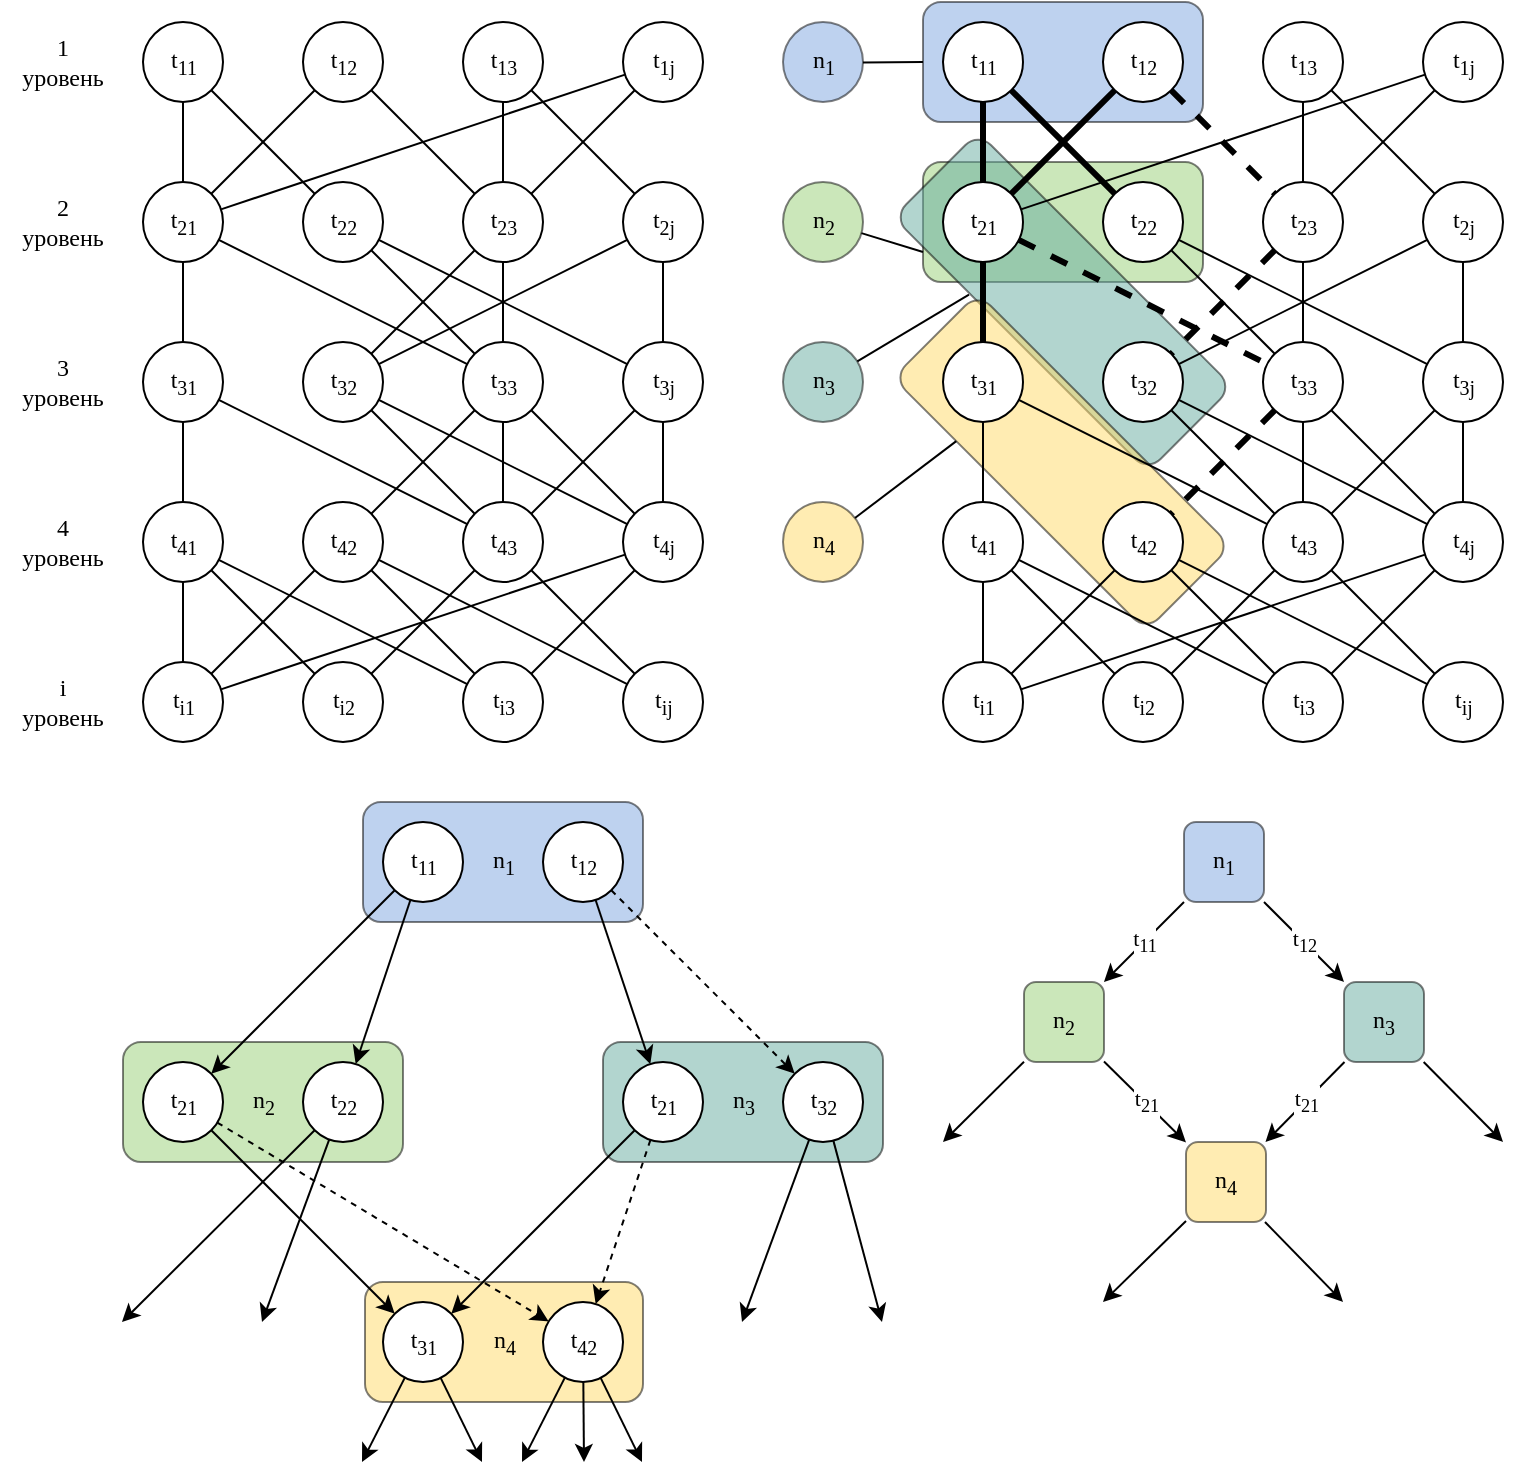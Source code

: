 <mxfile version="10.5.7" type="github"><diagram id="gOCo_mveOTclXJWhpSbV" name="Page-1"><mxGraphModel dx="929" dy="537" grid="1" gridSize="10" guides="1" tooltips="1" connect="1" arrows="1" fold="1" page="1" pageScale="1" pageWidth="826" pageHeight="1169" math="0" shadow="0"><root><mxCell id="0"/><mxCell id="1" parent="0"/><mxCell id="ZS35MENB_uPw0_nAmGyY-1" value="t&lt;sub&gt;11&lt;/sub&gt;" style="ellipse;whiteSpace=wrap;html=1;aspect=fixed;fontFamily=Times New Roman;" parent="1" vertex="1"><mxGeometry x="80.5" y="160" width="40" height="40" as="geometry"/></mxCell><mxCell id="ZS35MENB_uPw0_nAmGyY-2" value="t&lt;sub&gt;12&lt;/sub&gt;" style="ellipse;whiteSpace=wrap;html=1;aspect=fixed;fontFamily=Times New Roman;" parent="1" vertex="1"><mxGeometry x="160.5" y="160" width="40" height="40" as="geometry"/></mxCell><mxCell id="ZS35MENB_uPw0_nAmGyY-3" value="t&lt;sub&gt;13&lt;/sub&gt;" style="ellipse;whiteSpace=wrap;html=1;aspect=fixed;fontFamily=Times New Roman;" parent="1" vertex="1"><mxGeometry x="240.5" y="160" width="40" height="40" as="geometry"/></mxCell><mxCell id="ZS35MENB_uPw0_nAmGyY-4" value="t&lt;sub&gt;21&lt;/sub&gt;" style="ellipse;whiteSpace=wrap;html=1;aspect=fixed;fontFamily=Times New Roman;" parent="1" vertex="1"><mxGeometry x="80.5" y="240" width="40" height="40" as="geometry"/></mxCell><mxCell id="ZS35MENB_uPw0_nAmGyY-5" value="t&lt;sub&gt;22&lt;/sub&gt;" style="ellipse;whiteSpace=wrap;html=1;aspect=fixed;fontFamily=Times New Roman;" parent="1" vertex="1"><mxGeometry x="160.5" y="240" width="40" height="40" as="geometry"/></mxCell><mxCell id="ZS35MENB_uPw0_nAmGyY-6" value="t&lt;sub&gt;23&lt;/sub&gt;" style="ellipse;whiteSpace=wrap;html=1;aspect=fixed;fontFamily=Times New Roman;" parent="1" vertex="1"><mxGeometry x="240.5" y="240" width="40" height="40" as="geometry"/></mxCell><mxCell id="ZS35MENB_uPw0_nAmGyY-7" value="t&lt;sub&gt;31&lt;/sub&gt;" style="ellipse;whiteSpace=wrap;html=1;aspect=fixed;fontFamily=Times New Roman;" parent="1" vertex="1"><mxGeometry x="80.5" y="320" width="40" height="40" as="geometry"/></mxCell><mxCell id="ZS35MENB_uPw0_nAmGyY-8" value="t&lt;sub&gt;32&lt;/sub&gt;" style="ellipse;whiteSpace=wrap;html=1;aspect=fixed;fontFamily=Times New Roman;" parent="1" vertex="1"><mxGeometry x="160.5" y="320" width="40" height="40" as="geometry"/></mxCell><mxCell id="ZS35MENB_uPw0_nAmGyY-9" value="t&lt;sub&gt;33&lt;/sub&gt;" style="ellipse;whiteSpace=wrap;html=1;aspect=fixed;fontFamily=Times New Roman;" parent="1" vertex="1"><mxGeometry x="240.5" y="320" width="40" height="40" as="geometry"/></mxCell><mxCell id="ZS35MENB_uPw0_nAmGyY-10" value="" style="endArrow=none;html=1;fontFamily=Times New Roman;endFill=0;comic=0;" parent="1" source="ZS35MENB_uPw0_nAmGyY-1" target="ZS35MENB_uPw0_nAmGyY-4" edge="1"><mxGeometry width="50" height="50" relative="1" as="geometry"><mxPoint x="-29.5" y="300" as="sourcePoint"/><mxPoint x="20.5" y="250" as="targetPoint"/></mxGeometry></mxCell><mxCell id="ZS35MENB_uPw0_nAmGyY-11" value="" style="endArrow=none;html=1;fontFamily=Times New Roman;endFill=0;comic=0;" parent="1" source="ZS35MENB_uPw0_nAmGyY-1" target="ZS35MENB_uPw0_nAmGyY-5" edge="1"><mxGeometry width="50" height="50" relative="1" as="geometry"><mxPoint x="110.5" y="210" as="sourcePoint"/><mxPoint x="110.5" y="250" as="targetPoint"/></mxGeometry></mxCell><mxCell id="ZS35MENB_uPw0_nAmGyY-12" value="" style="endArrow=none;html=1;fontFamily=Times New Roman;endFill=0;comic=0;" parent="1" source="ZS35MENB_uPw0_nAmGyY-2" target="ZS35MENB_uPw0_nAmGyY-4" edge="1"><mxGeometry width="50" height="50" relative="1" as="geometry"><mxPoint x="120.5" y="220" as="sourcePoint"/><mxPoint x="120.5" y="260" as="targetPoint"/></mxGeometry></mxCell><mxCell id="ZS35MENB_uPw0_nAmGyY-13" value="" style="endArrow=none;html=1;fontFamily=Times New Roman;endFill=0;comic=0;" parent="1" source="ZS35MENB_uPw0_nAmGyY-2" target="ZS35MENB_uPw0_nAmGyY-6" edge="1"><mxGeometry width="50" height="50" relative="1" as="geometry"><mxPoint x="130.5" y="230" as="sourcePoint"/><mxPoint x="130.5" y="270" as="targetPoint"/></mxGeometry></mxCell><mxCell id="ZS35MENB_uPw0_nAmGyY-14" value="" style="endArrow=none;html=1;fontFamily=Times New Roman;endFill=0;comic=0;" parent="1" source="ZS35MENB_uPw0_nAmGyY-3" target="ZS35MENB_uPw0_nAmGyY-6" edge="1"><mxGeometry width="50" height="50" relative="1" as="geometry"><mxPoint x="140.5" y="240" as="sourcePoint"/><mxPoint x="140.5" y="280" as="targetPoint"/></mxGeometry></mxCell><mxCell id="ZS35MENB_uPw0_nAmGyY-15" value="" style="endArrow=none;html=1;fontFamily=Times New Roman;endFill=0;comic=0;" parent="1" source="ZS35MENB_uPw0_nAmGyY-3" target="ZS35MENB_uPw0_nAmGyY-16" edge="1"><mxGeometry width="50" height="50" relative="1" as="geometry"><mxPoint x="150.5" y="250" as="sourcePoint"/><mxPoint x="330.5" y="240" as="targetPoint"/></mxGeometry></mxCell><mxCell id="ZS35MENB_uPw0_nAmGyY-16" value="t&lt;sub&gt;2j&lt;/sub&gt;" style="ellipse;whiteSpace=wrap;html=1;aspect=fixed;fontFamily=Times New Roman;" parent="1" vertex="1"><mxGeometry x="320.5" y="240" width="40" height="40" as="geometry"/></mxCell><mxCell id="ZS35MENB_uPw0_nAmGyY-17" value="t&lt;sub&gt;1j&lt;/sub&gt;" style="ellipse;whiteSpace=wrap;html=1;aspect=fixed;fontFamily=Times New Roman;" parent="1" vertex="1"><mxGeometry x="320.5" y="160" width="40" height="40" as="geometry"/></mxCell><mxCell id="ZS35MENB_uPw0_nAmGyY-18" value="t&lt;sub&gt;3j&lt;/sub&gt;" style="ellipse;whiteSpace=wrap;html=1;aspect=fixed;fontFamily=Times New Roman;" parent="1" vertex="1"><mxGeometry x="320.5" y="320" width="40" height="40" as="geometry"/></mxCell><mxCell id="ZS35MENB_uPw0_nAmGyY-19" value="" style="endArrow=none;html=1;fontFamily=Times New Roman;endFill=0;" parent="1" source="ZS35MENB_uPw0_nAmGyY-4" target="ZS35MENB_uPw0_nAmGyY-7" edge="1"><mxGeometry width="50" height="50" relative="1" as="geometry"><mxPoint x="10.5" y="220" as="sourcePoint"/><mxPoint x="10.5" y="260" as="targetPoint"/></mxGeometry></mxCell><mxCell id="ZS35MENB_uPw0_nAmGyY-20" value="t&lt;sub&gt;41&lt;/sub&gt;" style="ellipse;whiteSpace=wrap;html=1;aspect=fixed;fontFamily=Times New Roman;" parent="1" vertex="1"><mxGeometry x="80.5" y="400" width="40" height="40" as="geometry"/></mxCell><mxCell id="ZS35MENB_uPw0_nAmGyY-21" value="t&lt;sub&gt;42&lt;/sub&gt;" style="ellipse;whiteSpace=wrap;html=1;aspect=fixed;fontFamily=Times New Roman;" parent="1" vertex="1"><mxGeometry x="160.5" y="400" width="40" height="40" as="geometry"/></mxCell><mxCell id="ZS35MENB_uPw0_nAmGyY-22" value="t&lt;sub&gt;43&lt;/sub&gt;" style="ellipse;whiteSpace=wrap;html=1;aspect=fixed;fontFamily=Times New Roman;" parent="1" vertex="1"><mxGeometry x="240.5" y="400" width="40" height="40" as="geometry"/></mxCell><mxCell id="ZS35MENB_uPw0_nAmGyY-23" value="t&lt;sub&gt;4j&lt;/sub&gt;" style="ellipse;whiteSpace=wrap;html=1;aspect=fixed;fontFamily=Times New Roman;" parent="1" vertex="1"><mxGeometry x="320.5" y="400" width="40" height="40" as="geometry"/></mxCell><mxCell id="ZS35MENB_uPw0_nAmGyY-24" value="" style="endArrow=none;html=1;fontFamily=Times New Roman;endFill=0;" parent="1" source="ZS35MENB_uPw0_nAmGyY-4" target="ZS35MENB_uPw0_nAmGyY-9" edge="1"><mxGeometry width="50" height="50" relative="1" as="geometry"><mxPoint x="110.5" y="290" as="sourcePoint"/><mxPoint x="110.5" y="330" as="targetPoint"/></mxGeometry></mxCell><mxCell id="ZS35MENB_uPw0_nAmGyY-25" value="" style="endArrow=none;html=1;fontFamily=Times New Roman;endFill=0;" parent="1" source="ZS35MENB_uPw0_nAmGyY-7" target="ZS35MENB_uPw0_nAmGyY-20" edge="1"><mxGeometry width="50" height="50" relative="1" as="geometry"><mxPoint x="120.5" y="300" as="sourcePoint"/><mxPoint x="120.5" y="340" as="targetPoint"/></mxGeometry></mxCell><mxCell id="ZS35MENB_uPw0_nAmGyY-26" value="" style="endArrow=none;html=1;fontFamily=Times New Roman;endFill=0;" parent="1" source="ZS35MENB_uPw0_nAmGyY-7" target="ZS35MENB_uPw0_nAmGyY-22" edge="1"><mxGeometry width="50" height="50" relative="1" as="geometry"><mxPoint x="130.5" y="310" as="sourcePoint"/><mxPoint x="130.5" y="350" as="targetPoint"/></mxGeometry></mxCell><mxCell id="ZS35MENB_uPw0_nAmGyY-27" value="" style="endArrow=none;html=1;fontFamily=Times New Roman;endFill=0;" parent="1" source="ZS35MENB_uPw0_nAmGyY-8" target="ZS35MENB_uPw0_nAmGyY-23" edge="1"><mxGeometry width="50" height="50" relative="1" as="geometry"><mxPoint x="140.5" y="320" as="sourcePoint"/><mxPoint x="140.5" y="360" as="targetPoint"/></mxGeometry></mxCell><mxCell id="ZS35MENB_uPw0_nAmGyY-28" value="" style="endArrow=none;html=1;fontFamily=Times New Roman;endFill=0;" parent="1" source="ZS35MENB_uPw0_nAmGyY-8" target="ZS35MENB_uPw0_nAmGyY-22" edge="1"><mxGeometry width="50" height="50" relative="1" as="geometry"><mxPoint x="150.5" y="330" as="sourcePoint"/><mxPoint x="150.5" y="370" as="targetPoint"/></mxGeometry></mxCell><mxCell id="ZS35MENB_uPw0_nAmGyY-29" value="" style="endArrow=none;html=1;fontFamily=Times New Roman;endFill=0;" parent="1" source="ZS35MENB_uPw0_nAmGyY-6" target="ZS35MENB_uPw0_nAmGyY-9" edge="1"><mxGeometry width="50" height="50" relative="1" as="geometry"><mxPoint x="160.5" y="340" as="sourcePoint"/><mxPoint x="160.5" y="380" as="targetPoint"/></mxGeometry></mxCell><mxCell id="ZS35MENB_uPw0_nAmGyY-30" value="" style="endArrow=none;html=1;fontFamily=Times New Roman;endFill=0;" parent="1" source="ZS35MENB_uPw0_nAmGyY-6" target="ZS35MENB_uPw0_nAmGyY-8" edge="1"><mxGeometry width="50" height="50" relative="1" as="geometry"><mxPoint x="170.5" y="350" as="sourcePoint"/><mxPoint x="170.5" y="390" as="targetPoint"/></mxGeometry></mxCell><mxCell id="ZS35MENB_uPw0_nAmGyY-31" value="" style="endArrow=none;html=1;fontFamily=Times New Roman;endFill=0;" parent="1" source="ZS35MENB_uPw0_nAmGyY-5" target="ZS35MENB_uPw0_nAmGyY-9" edge="1"><mxGeometry width="50" height="50" relative="1" as="geometry"><mxPoint x="180.5" y="360" as="sourcePoint"/><mxPoint x="180.5" y="400" as="targetPoint"/></mxGeometry></mxCell><mxCell id="ZS35MENB_uPw0_nAmGyY-32" value="" style="endArrow=none;html=1;fontFamily=Times New Roman;endFill=0;" parent="1" source="ZS35MENB_uPw0_nAmGyY-5" target="ZS35MENB_uPw0_nAmGyY-18" edge="1"><mxGeometry width="50" height="50" relative="1" as="geometry"><mxPoint x="190.5" y="370" as="sourcePoint"/><mxPoint x="190.5" y="410" as="targetPoint"/></mxGeometry></mxCell><mxCell id="ZS35MENB_uPw0_nAmGyY-33" value="" style="endArrow=none;html=1;fontFamily=Times New Roman;endFill=0;" parent="1" source="ZS35MENB_uPw0_nAmGyY-9" target="ZS35MENB_uPw0_nAmGyY-23" edge="1"><mxGeometry width="50" height="50" relative="1" as="geometry"><mxPoint x="200.5" y="380" as="sourcePoint"/><mxPoint x="200.5" y="420" as="targetPoint"/></mxGeometry></mxCell><mxCell id="ZS35MENB_uPw0_nAmGyY-34" value="" style="endArrow=none;html=1;fontFamily=Times New Roman;endFill=0;" parent="1" source="ZS35MENB_uPw0_nAmGyY-9" target="ZS35MENB_uPw0_nAmGyY-22" edge="1"><mxGeometry width="50" height="50" relative="1" as="geometry"><mxPoint x="210.5" y="390" as="sourcePoint"/><mxPoint x="210.5" y="430" as="targetPoint"/></mxGeometry></mxCell><mxCell id="ZS35MENB_uPw0_nAmGyY-35" value="" style="endArrow=none;html=1;fontFamily=Times New Roman;endFill=0;" parent="1" source="ZS35MENB_uPw0_nAmGyY-16" target="ZS35MENB_uPw0_nAmGyY-8" edge="1"><mxGeometry width="50" height="50" relative="1" as="geometry"><mxPoint x="220.5" y="400" as="sourcePoint"/><mxPoint x="220.5" y="440" as="targetPoint"/></mxGeometry></mxCell><mxCell id="ZS35MENB_uPw0_nAmGyY-36" value="" style="endArrow=none;html=1;fontFamily=Times New Roman;endFill=0;" parent="1" source="ZS35MENB_uPw0_nAmGyY-16" target="ZS35MENB_uPw0_nAmGyY-18" edge="1"><mxGeometry width="50" height="50" relative="1" as="geometry"><mxPoint x="230.5" y="410" as="sourcePoint"/><mxPoint x="230.5" y="450" as="targetPoint"/></mxGeometry></mxCell><mxCell id="ZS35MENB_uPw0_nAmGyY-37" value="" style="endArrow=none;html=1;fontFamily=Times New Roman;endFill=0;comic=0;" parent="1" source="ZS35MENB_uPw0_nAmGyY-17" target="ZS35MENB_uPw0_nAmGyY-4" edge="1"><mxGeometry width="50" height="50" relative="1" as="geometry"><mxPoint x="240.5" y="420" as="sourcePoint"/><mxPoint x="240.5" y="460" as="targetPoint"/></mxGeometry></mxCell><mxCell id="ZS35MENB_uPw0_nAmGyY-38" value="" style="endArrow=none;html=1;fontFamily=Times New Roman;endFill=0;comic=0;" parent="1" source="ZS35MENB_uPw0_nAmGyY-17" target="ZS35MENB_uPw0_nAmGyY-6" edge="1"><mxGeometry width="50" height="50" relative="1" as="geometry"><mxPoint x="250.5" y="430" as="sourcePoint"/><mxPoint x="250.5" y="470" as="targetPoint"/></mxGeometry></mxCell><mxCell id="ZS35MENB_uPw0_nAmGyY-39" value="" style="endArrow=none;html=1;fontFamily=Times New Roman;endFill=0;" parent="1" source="ZS35MENB_uPw0_nAmGyY-18" target="ZS35MENB_uPw0_nAmGyY-23" edge="1"><mxGeometry width="50" height="50" relative="1" as="geometry"><mxPoint x="260.5" y="440" as="sourcePoint"/><mxPoint x="260.5" y="480" as="targetPoint"/></mxGeometry></mxCell><mxCell id="ZS35MENB_uPw0_nAmGyY-40" value="" style="endArrow=none;html=1;fontFamily=Times New Roman;endFill=0;" parent="1" source="ZS35MENB_uPw0_nAmGyY-18" target="ZS35MENB_uPw0_nAmGyY-22" edge="1"><mxGeometry width="50" height="50" relative="1" as="geometry"><mxPoint x="270.5" y="450" as="sourcePoint"/><mxPoint x="270.5" y="490" as="targetPoint"/></mxGeometry></mxCell><mxCell id="ZS35MENB_uPw0_nAmGyY-41" value="" style="endArrow=none;html=1;fontFamily=Times New Roman;endFill=0;" parent="1" source="ZS35MENB_uPw0_nAmGyY-9" target="ZS35MENB_uPw0_nAmGyY-21" edge="1"><mxGeometry width="50" height="50" relative="1" as="geometry"><mxPoint x="280.5" y="460" as="sourcePoint"/><mxPoint x="280.5" y="500" as="targetPoint"/></mxGeometry></mxCell><mxCell id="ZS35MENB_uPw0_nAmGyY-42" value="t&lt;sub&gt;i1&lt;/sub&gt;" style="ellipse;whiteSpace=wrap;html=1;aspect=fixed;fontFamily=Times New Roman;" parent="1" vertex="1"><mxGeometry x="80.5" y="480" width="40" height="40" as="geometry"/></mxCell><mxCell id="ZS35MENB_uPw0_nAmGyY-43" value="t&lt;sub&gt;i2&lt;/sub&gt;" style="ellipse;whiteSpace=wrap;html=1;aspect=fixed;fontFamily=Times New Roman;" parent="1" vertex="1"><mxGeometry x="160.5" y="480" width="40" height="40" as="geometry"/></mxCell><mxCell id="ZS35MENB_uPw0_nAmGyY-44" value="t&lt;sub&gt;i3&lt;/sub&gt;" style="ellipse;whiteSpace=wrap;html=1;aspect=fixed;fontFamily=Times New Roman;" parent="1" vertex="1"><mxGeometry x="240.5" y="480" width="40" height="40" as="geometry"/></mxCell><mxCell id="ZS35MENB_uPw0_nAmGyY-45" value="t&lt;sub&gt;ij&lt;/sub&gt;" style="ellipse;whiteSpace=wrap;html=1;aspect=fixed;fontFamily=Times New Roman;" parent="1" vertex="1"><mxGeometry x="320.5" y="480" width="40" height="40" as="geometry"/></mxCell><mxCell id="ZS35MENB_uPw0_nAmGyY-46" value="" style="endArrow=none;html=1;fontFamily=Times New Roman;endFill=0;" parent="1" source="ZS35MENB_uPw0_nAmGyY-20" target="ZS35MENB_uPw0_nAmGyY-44" edge="1"><mxGeometry width="50" height="50" relative="1" as="geometry"><mxPoint x="50.5" y="450" as="sourcePoint"/><mxPoint x="110.5" y="410" as="targetPoint"/></mxGeometry></mxCell><mxCell id="ZS35MENB_uPw0_nAmGyY-47" value="" style="endArrow=none;html=1;fontFamily=Times New Roman;endFill=0;" parent="1" source="ZS35MENB_uPw0_nAmGyY-20" target="ZS35MENB_uPw0_nAmGyY-42" edge="1"><mxGeometry width="50" height="50" relative="1" as="geometry"><mxPoint x="120.5" y="380" as="sourcePoint"/><mxPoint x="120.5" y="420" as="targetPoint"/></mxGeometry></mxCell><mxCell id="ZS35MENB_uPw0_nAmGyY-48" value="" style="endArrow=none;html=1;fontFamily=Times New Roman;endFill=0;" parent="1" source="ZS35MENB_uPw0_nAmGyY-21" target="ZS35MENB_uPw0_nAmGyY-44" edge="1"><mxGeometry width="50" height="50" relative="1" as="geometry"><mxPoint x="130.5" y="390" as="sourcePoint"/><mxPoint x="130.5" y="430" as="targetPoint"/></mxGeometry></mxCell><mxCell id="ZS35MENB_uPw0_nAmGyY-49" value="" style="endArrow=none;html=1;fontFamily=Times New Roman;endFill=0;" parent="1" source="ZS35MENB_uPw0_nAmGyY-21" target="ZS35MENB_uPw0_nAmGyY-45" edge="1"><mxGeometry width="50" height="50" relative="1" as="geometry"><mxPoint x="140.5" y="400" as="sourcePoint"/><mxPoint x="140.5" y="440" as="targetPoint"/></mxGeometry></mxCell><mxCell id="ZS35MENB_uPw0_nAmGyY-50" value="" style="endArrow=none;html=1;fontFamily=Times New Roman;endFill=0;" parent="1" source="ZS35MENB_uPw0_nAmGyY-22" target="ZS35MENB_uPw0_nAmGyY-43" edge="1"><mxGeometry width="50" height="50" relative="1" as="geometry"><mxPoint x="150.5" y="410" as="sourcePoint"/><mxPoint x="150.5" y="450" as="targetPoint"/></mxGeometry></mxCell><mxCell id="ZS35MENB_uPw0_nAmGyY-51" value="" style="endArrow=none;html=1;fontFamily=Times New Roman;endFill=0;" parent="1" source="ZS35MENB_uPw0_nAmGyY-22" target="ZS35MENB_uPw0_nAmGyY-45" edge="1"><mxGeometry width="50" height="50" relative="1" as="geometry"><mxPoint x="160.5" y="420" as="sourcePoint"/><mxPoint x="160.5" y="460" as="targetPoint"/></mxGeometry></mxCell><mxCell id="ZS35MENB_uPw0_nAmGyY-52" value="" style="endArrow=none;html=1;fontFamily=Times New Roman;endFill=0;" parent="1" source="ZS35MENB_uPw0_nAmGyY-23" target="ZS35MENB_uPw0_nAmGyY-44" edge="1"><mxGeometry width="50" height="50" relative="1" as="geometry"><mxPoint x="170.5" y="430" as="sourcePoint"/><mxPoint x="170.5" y="470" as="targetPoint"/></mxGeometry></mxCell><mxCell id="ZS35MENB_uPw0_nAmGyY-53" value="" style="endArrow=none;html=1;fontFamily=Times New Roman;endFill=0;" parent="1" source="ZS35MENB_uPw0_nAmGyY-20" target="ZS35MENB_uPw0_nAmGyY-43" edge="1"><mxGeometry width="50" height="50" relative="1" as="geometry"><mxPoint x="140.5" y="460" as="sourcePoint"/><mxPoint x="180.5" y="480" as="targetPoint"/></mxGeometry></mxCell><mxCell id="ZS35MENB_uPw0_nAmGyY-54" value="" style="endArrow=none;html=1;fontFamily=Times New Roman;endFill=0;" parent="1" source="ZS35MENB_uPw0_nAmGyY-21" target="ZS35MENB_uPw0_nAmGyY-42" edge="1"><mxGeometry width="50" height="50" relative="1" as="geometry"><mxPoint x="190.5" y="450" as="sourcePoint"/><mxPoint x="190.5" y="490" as="targetPoint"/></mxGeometry></mxCell><mxCell id="ZS35MENB_uPw0_nAmGyY-55" value="" style="endArrow=none;html=1;fontFamily=Times New Roman;endFill=0;" parent="1" source="ZS35MENB_uPw0_nAmGyY-23" target="ZS35MENB_uPw0_nAmGyY-42" edge="1"><mxGeometry width="50" height="50" relative="1" as="geometry"><mxPoint x="200.5" y="460" as="sourcePoint"/><mxPoint x="200.5" y="500" as="targetPoint"/></mxGeometry></mxCell><mxCell id="WNhdBVjDtMZuLdpGgxrH-24" value="&lt;span&gt;n&lt;/span&gt;&lt;sub&gt;1&lt;/sub&gt;" style="rounded=1;whiteSpace=wrap;html=1;fillColor=#7EA6E0;comic=0;opacity=50;strokeColor=#000000;strokeWidth=1;fontFamily=Times New Roman;" vertex="1" parent="1"><mxGeometry x="190.5" y="550" width="140" height="60" as="geometry"/></mxCell><mxCell id="WNhdBVjDtMZuLdpGgxrH-25" value="t&lt;sub&gt;11&lt;/sub&gt;" style="ellipse;whiteSpace=wrap;html=1;aspect=fixed;fontFamily=Times New Roman;" vertex="1" parent="1"><mxGeometry x="200.5" y="560" width="40" height="40" as="geometry"/></mxCell><mxCell id="WNhdBVjDtMZuLdpGgxrH-26" value="t&lt;sub&gt;12&lt;/sub&gt;" style="ellipse;whiteSpace=wrap;html=1;aspect=fixed;fontFamily=Times New Roman;" vertex="1" parent="1"><mxGeometry x="280.5" y="560" width="40" height="40" as="geometry"/></mxCell><mxCell id="WNhdBVjDtMZuLdpGgxrH-27" value="&lt;span&gt;n&lt;/span&gt;&lt;sub&gt;2&lt;/sub&gt;" style="rounded=1;whiteSpace=wrap;html=1;fillColor=#97D077;strokeColor=#000000;strokeWidth=1;opacity=50;fontFamily=Times New Roman;" vertex="1" parent="1"><mxGeometry x="70.5" y="670" width="140" height="60" as="geometry"/></mxCell><mxCell id="WNhdBVjDtMZuLdpGgxrH-28" value="t&lt;sub&gt;21&lt;/sub&gt;" style="ellipse;whiteSpace=wrap;html=1;aspect=fixed;fontFamily=Times New Roman;" vertex="1" parent="1"><mxGeometry x="80.5" y="680" width="40" height="40" as="geometry"/></mxCell><mxCell id="WNhdBVjDtMZuLdpGgxrH-29" value="t&lt;sub&gt;22&lt;/sub&gt;" style="ellipse;whiteSpace=wrap;html=1;aspect=fixed;fontFamily=Times New Roman;" vertex="1" parent="1"><mxGeometry x="160.5" y="680" width="40" height="40" as="geometry"/></mxCell><mxCell id="WNhdBVjDtMZuLdpGgxrH-30" value="&lt;span&gt;n&lt;/span&gt;&lt;sub&gt;3&lt;/sub&gt;" style="rounded=1;whiteSpace=wrap;html=1;rotation=0;fillColor=#67AB9F;strokeColor=#000000;strokeWidth=1;opacity=50;fontFamily=Times New Roman;" vertex="1" parent="1"><mxGeometry x="310.5" y="670" width="140" height="60" as="geometry"/></mxCell><mxCell id="WNhdBVjDtMZuLdpGgxrH-31" value="t&lt;sub&gt;21&lt;/sub&gt;" style="ellipse;whiteSpace=wrap;html=1;aspect=fixed;fontFamily=Times New Roman;" vertex="1" parent="1"><mxGeometry x="320.5" y="680" width="40" height="40" as="geometry"/></mxCell><mxCell id="WNhdBVjDtMZuLdpGgxrH-32" value="t&lt;sub&gt;32&lt;/sub&gt;" style="ellipse;whiteSpace=wrap;html=1;aspect=fixed;fontFamily=Times New Roman;" vertex="1" parent="1"><mxGeometry x="400.5" y="680" width="40" height="40" as="geometry"/></mxCell><mxCell id="WNhdBVjDtMZuLdpGgxrH-33" value="&lt;span&gt;n&lt;/span&gt;&lt;sub&gt;4&lt;/sub&gt;" style="rounded=1;whiteSpace=wrap;html=1;rotation=0;fillColor=#FFD966;strokeColor=#000000;strokeWidth=1;opacity=50;fontFamily=Times New Roman;" vertex="1" parent="1"><mxGeometry x="191.5" y="790" width="139" height="60" as="geometry"/></mxCell><mxCell id="WNhdBVjDtMZuLdpGgxrH-34" value="t&lt;sub&gt;31&lt;/sub&gt;" style="ellipse;whiteSpace=wrap;html=1;aspect=fixed;fontFamily=Times New Roman;" vertex="1" parent="1"><mxGeometry x="200.5" y="800" width="40" height="40" as="geometry"/></mxCell><mxCell id="WNhdBVjDtMZuLdpGgxrH-35" value="t&lt;sub&gt;42&lt;/sub&gt;" style="ellipse;whiteSpace=wrap;html=1;aspect=fixed;fontFamily=Times New Roman;" vertex="1" parent="1"><mxGeometry x="280.5" y="800" width="40" height="40" as="geometry"/></mxCell><mxCell id="WNhdBVjDtMZuLdpGgxrH-36" value="" style="endArrow=classic;html=1;strokeColor=#000000;" edge="1" parent="1" source="WNhdBVjDtMZuLdpGgxrH-25" target="WNhdBVjDtMZuLdpGgxrH-28"><mxGeometry width="50" height="50" relative="1" as="geometry"><mxPoint x="20.5" y="635" as="sourcePoint"/><mxPoint x="70.5" y="585" as="targetPoint"/></mxGeometry></mxCell><mxCell id="WNhdBVjDtMZuLdpGgxrH-37" value="" style="endArrow=classic;html=1;strokeColor=#000000;" edge="1" parent="1" source="WNhdBVjDtMZuLdpGgxrH-26" target="WNhdBVjDtMZuLdpGgxrH-31"><mxGeometry width="50" height="50" relative="1" as="geometry"><mxPoint x="240.5" y="620" as="sourcePoint"/><mxPoint x="180.5" y="680" as="targetPoint"/></mxGeometry></mxCell><mxCell id="WNhdBVjDtMZuLdpGgxrH-38" value="" style="endArrow=classic;html=1;strokeColor=#000000;" edge="1" parent="1" source="WNhdBVjDtMZuLdpGgxrH-28" target="WNhdBVjDtMZuLdpGgxrH-34"><mxGeometry width="50" height="50" relative="1" as="geometry"><mxPoint x="260.5" y="750" as="sourcePoint"/><mxPoint x="190.5" y="690" as="targetPoint"/></mxGeometry></mxCell><mxCell id="WNhdBVjDtMZuLdpGgxrH-39" value="" style="endArrow=classic;html=1;strokeColor=#000000;" edge="1" parent="1" source="WNhdBVjDtMZuLdpGgxrH-31" target="WNhdBVjDtMZuLdpGgxrH-34"><mxGeometry width="50" height="50" relative="1" as="geometry"><mxPoint x="260.5" y="640" as="sourcePoint"/><mxPoint x="200.5" y="700" as="targetPoint"/></mxGeometry></mxCell><mxCell id="WNhdBVjDtMZuLdpGgxrH-40" value="" style="endArrow=classic;html=1;strokeColor=#000000;" edge="1" parent="1" source="WNhdBVjDtMZuLdpGgxrH-25" target="WNhdBVjDtMZuLdpGgxrH-29"><mxGeometry width="50" height="50" relative="1" as="geometry"><mxPoint x="270.5" y="650" as="sourcePoint"/><mxPoint x="210.5" y="710" as="targetPoint"/></mxGeometry></mxCell><mxCell id="WNhdBVjDtMZuLdpGgxrH-41" value="" style="endArrow=classic;html=1;strokeColor=#000000;dashed=1;" edge="1" parent="1" source="WNhdBVjDtMZuLdpGgxrH-26" target="WNhdBVjDtMZuLdpGgxrH-32"><mxGeometry width="50" height="50" relative="1" as="geometry"><mxPoint x="280.5" y="660" as="sourcePoint"/><mxPoint x="220.5" y="720" as="targetPoint"/></mxGeometry></mxCell><mxCell id="WNhdBVjDtMZuLdpGgxrH-42" value="" style="endArrow=classic;html=1;strokeColor=#000000;dashed=1;" edge="1" parent="1" source="WNhdBVjDtMZuLdpGgxrH-28" target="WNhdBVjDtMZuLdpGgxrH-35"><mxGeometry width="50" height="50" relative="1" as="geometry"><mxPoint x="324.642" y="604.142" as="sourcePoint"/><mxPoint x="416.358" y="695.858" as="targetPoint"/></mxGeometry></mxCell><mxCell id="WNhdBVjDtMZuLdpGgxrH-65" value="&lt;span&gt;n&lt;/span&gt;&lt;sub&gt;1&lt;/sub&gt;" style="rounded=1;whiteSpace=wrap;html=1;fillColor=#7EA6E0;comic=0;opacity=50;strokeColor=#000000;strokeWidth=1;fontFamily=Times New Roman;" vertex="1" parent="1"><mxGeometry x="601" y="560" width="40" height="40" as="geometry"/></mxCell><mxCell id="WNhdBVjDtMZuLdpGgxrH-66" value="&lt;span&gt;n&lt;/span&gt;&lt;sub&gt;2&lt;/sub&gt;" style="rounded=1;whiteSpace=wrap;html=1;fillColor=#97D077;comic=0;opacity=50;strokeColor=#000000;strokeWidth=1;fontFamily=Times New Roman;" vertex="1" parent="1"><mxGeometry x="521" y="640" width="40" height="40" as="geometry"/></mxCell><mxCell id="WNhdBVjDtMZuLdpGgxrH-67" value="&lt;span&gt;n&lt;/span&gt;&lt;sub&gt;3&lt;/sub&gt;" style="rounded=1;whiteSpace=wrap;html=1;fillColor=#67AB9F;comic=0;opacity=50;strokeColor=#000000;strokeWidth=1;fontFamily=Times New Roman;" vertex="1" parent="1"><mxGeometry x="681" y="640" width="40" height="40" as="geometry"/></mxCell><mxCell id="WNhdBVjDtMZuLdpGgxrH-68" value="&lt;span&gt;n&lt;/span&gt;&lt;sub&gt;4&lt;/sub&gt;" style="rounded=1;whiteSpace=wrap;html=1;fillColor=#FFD966;comic=0;opacity=50;strokeColor=#000000;strokeWidth=1;fontFamily=Times New Roman;" vertex="1" parent="1"><mxGeometry x="602" y="720" width="40" height="40" as="geometry"/></mxCell><mxCell id="WNhdBVjDtMZuLdpGgxrH-69" value="&lt;span&gt;t&lt;/span&gt;&lt;sub&gt;11&lt;/sub&gt;" style="endArrow=classic;html=1;strokeColor=#000000;fontFamily=Times New Roman;" edge="1" parent="1" source="WNhdBVjDtMZuLdpGgxrH-65" target="WNhdBVjDtMZuLdpGgxrH-66"><mxGeometry width="50" height="50" relative="1" as="geometry"><mxPoint x="499.858" y="628.142" as="sourcePoint"/><mxPoint x="408.142" y="719.858" as="targetPoint"/></mxGeometry></mxCell><mxCell id="WNhdBVjDtMZuLdpGgxrH-70" value="&lt;span&gt;t&lt;/span&gt;&lt;sub&gt;12&lt;/sub&gt;" style="endArrow=classic;html=1;strokeColor=#000000;fontFamily=Times New Roman;" edge="1" parent="1" source="WNhdBVjDtMZuLdpGgxrH-65" target="WNhdBVjDtMZuLdpGgxrH-67"><mxGeometry width="50" height="50" relative="1" as="geometry"><mxPoint x="621" y="610" as="sourcePoint"/><mxPoint x="601" y="650" as="targetPoint"/></mxGeometry></mxCell><mxCell id="WNhdBVjDtMZuLdpGgxrH-71" value="&lt;span&gt;t&lt;/span&gt;&lt;sub&gt;21&lt;/sub&gt;&lt;br&gt;" style="endArrow=classic;html=1;strokeColor=#000000;fontFamily=Times New Roman;" edge="1" parent="1" source="WNhdBVjDtMZuLdpGgxrH-66" target="WNhdBVjDtMZuLdpGgxrH-68"><mxGeometry width="50" height="50" relative="1" as="geometry"><mxPoint x="631" y="620" as="sourcePoint"/><mxPoint x="611" y="660" as="targetPoint"/></mxGeometry></mxCell><mxCell id="WNhdBVjDtMZuLdpGgxrH-72" value="&lt;span&gt;t&lt;/span&gt;&lt;sub&gt;21&lt;/sub&gt;" style="endArrow=classic;html=1;strokeColor=#000000;fontFamily=Times New Roman;" edge="1" parent="1" source="WNhdBVjDtMZuLdpGgxrH-67" target="WNhdBVjDtMZuLdpGgxrH-68"><mxGeometry width="50" height="50" relative="1" as="geometry"><mxPoint x="641" y="630" as="sourcePoint"/><mxPoint x="621" y="670" as="targetPoint"/></mxGeometry></mxCell><mxCell id="WNhdBVjDtMZuLdpGgxrH-73" value="" style="endArrow=classic;html=1;strokeColor=#000000;" edge="1" parent="1" source="WNhdBVjDtMZuLdpGgxrH-32"><mxGeometry width="50" height="50" relative="1" as="geometry"><mxPoint x="416.358" y="724.142" as="sourcePoint"/><mxPoint x="380" y="810" as="targetPoint"/></mxGeometry></mxCell><mxCell id="WNhdBVjDtMZuLdpGgxrH-74" value="" style="endArrow=classic;html=1;strokeColor=#000000;dashed=1;" edge="1" parent="1" source="WNhdBVjDtMZuLdpGgxrH-31" target="WNhdBVjDtMZuLdpGgxrH-35"><mxGeometry width="50" height="50" relative="1" as="geometry"><mxPoint x="426.358" y="734.142" as="sourcePoint"/><mxPoint x="370" y="810" as="targetPoint"/></mxGeometry></mxCell><mxCell id="WNhdBVjDtMZuLdpGgxrH-76" value="" style="endArrow=classic;html=1;strokeColor=#000000;" edge="1" parent="1" source="WNhdBVjDtMZuLdpGgxrH-29"><mxGeometry width="50" height="50" relative="1" as="geometry"><mxPoint x="355.653" y="729.325" as="sourcePoint"/><mxPoint x="140" y="810" as="targetPoint"/></mxGeometry></mxCell><mxCell id="WNhdBVjDtMZuLdpGgxrH-77" value="" style="endArrow=classic;html=1;strokeColor=#000000;" edge="1" parent="1" source="WNhdBVjDtMZuLdpGgxrH-34"><mxGeometry width="50" height="50" relative="1" as="geometry"><mxPoint x="220.153" y="879.825" as="sourcePoint"/><mxPoint x="190" y="880" as="targetPoint"/></mxGeometry></mxCell><mxCell id="WNhdBVjDtMZuLdpGgxrH-79" value="" style="endArrow=classic;html=1;strokeColor=#000000;" edge="1" parent="1" source="WNhdBVjDtMZuLdpGgxrH-34"><mxGeometry width="50" height="50" relative="1" as="geometry"><mxPoint x="215.315" y="843.016" as="sourcePoint"/><mxPoint x="250" y="880" as="targetPoint"/></mxGeometry></mxCell><mxCell id="WNhdBVjDtMZuLdpGgxrH-80" value="" style="endArrow=classic;html=1;strokeColor=#000000;" edge="1" parent="1" source="WNhdBVjDtMZuLdpGgxrH-35"><mxGeometry width="50" height="50" relative="1" as="geometry"><mxPoint x="225.315" y="853.016" as="sourcePoint"/><mxPoint x="301" y="880" as="targetPoint"/></mxGeometry></mxCell><mxCell id="WNhdBVjDtMZuLdpGgxrH-81" value="" style="endArrow=classic;html=1;strokeColor=#000000;" edge="1" parent="1" source="WNhdBVjDtMZuLdpGgxrH-35"><mxGeometry width="50" height="50" relative="1" as="geometry"><mxPoint x="235.315" y="863.016" as="sourcePoint"/><mxPoint x="330" y="880" as="targetPoint"/></mxGeometry></mxCell><mxCell id="WNhdBVjDtMZuLdpGgxrH-82" value="" style="endArrow=classic;html=1;strokeColor=#000000;" edge="1" parent="1" source="WNhdBVjDtMZuLdpGgxrH-35"><mxGeometry width="50" height="50" relative="1" as="geometry"><mxPoint x="245.315" y="873.016" as="sourcePoint"/><mxPoint x="270" y="880" as="targetPoint"/></mxGeometry></mxCell><mxCell id="WNhdBVjDtMZuLdpGgxrH-83" value="" style="endArrow=classic;html=1;strokeColor=#000000;" edge="1" parent="1" source="WNhdBVjDtMZuLdpGgxrH-66"><mxGeometry width="50" height="50" relative="1" as="geometry"><mxPoint x="571" y="689.753" as="sourcePoint"/><mxPoint x="480.5" y="720" as="targetPoint"/></mxGeometry></mxCell><mxCell id="WNhdBVjDtMZuLdpGgxrH-84" value="" style="endArrow=classic;html=1;strokeColor=#000000;" edge="1" parent="1" source="WNhdBVjDtMZuLdpGgxrH-67"><mxGeometry width="50" height="50" relative="1" as="geometry"><mxPoint x="581" y="699.753" as="sourcePoint"/><mxPoint x="760.5" y="720" as="targetPoint"/></mxGeometry></mxCell><mxCell id="WNhdBVjDtMZuLdpGgxrH-85" value="" style="endArrow=classic;html=1;strokeColor=#000000;" edge="1" parent="1" source="WNhdBVjDtMZuLdpGgxrH-68"><mxGeometry width="50" height="50" relative="1" as="geometry"><mxPoint x="570.5" y="790" as="sourcePoint"/><mxPoint x="680.5" y="800" as="targetPoint"/></mxGeometry></mxCell><mxCell id="WNhdBVjDtMZuLdpGgxrH-86" value="" style="endArrow=classic;html=1;strokeColor=#000000;" edge="1" parent="1" source="WNhdBVjDtMZuLdpGgxrH-68"><mxGeometry width="50" height="50" relative="1" as="geometry"><mxPoint x="601" y="719.753" as="sourcePoint"/><mxPoint x="560.5" y="800" as="targetPoint"/></mxGeometry></mxCell><mxCell id="WNhdBVjDtMZuLdpGgxrH-93" value="" style="endArrow=classic;html=1;strokeColor=#000000;" edge="1" parent="1" source="WNhdBVjDtMZuLdpGgxrH-29"><mxGeometry width="50" height="50" relative="1" as="geometry"><mxPoint x="183.665" y="728.796" as="sourcePoint"/><mxPoint x="70" y="810" as="targetPoint"/></mxGeometry></mxCell><mxCell id="WNhdBVjDtMZuLdpGgxrH-94" value="" style="endArrow=classic;html=1;strokeColor=#000000;" edge="1" parent="1" source="WNhdBVjDtMZuLdpGgxrH-32"><mxGeometry width="50" height="50" relative="1" as="geometry"><mxPoint x="423.665" y="728.796" as="sourcePoint"/><mxPoint x="450" y="810" as="targetPoint"/></mxGeometry></mxCell><mxCell id="WNhdBVjDtMZuLdpGgxrH-96" value="" style="rounded=1;whiteSpace=wrap;html=1;fillColor=#7EA6E0;comic=0;opacity=50;strokeColor=#000000;strokeWidth=1;" vertex="1" parent="1"><mxGeometry x="470.5" y="150" width="140" height="60" as="geometry"/></mxCell><mxCell id="WNhdBVjDtMZuLdpGgxrH-97" value="" style="rounded=1;whiteSpace=wrap;html=1;fillColor=#97D077;strokeColor=#000000;strokeWidth=1;opacity=50;" vertex="1" parent="1"><mxGeometry x="470.5" y="230" width="140" height="60" as="geometry"/></mxCell><mxCell id="WNhdBVjDtMZuLdpGgxrH-98" value="" style="rounded=1;whiteSpace=wrap;html=1;rotation=45;fillColor=#67AB9F;strokeColor=#000000;strokeWidth=1;opacity=50;" vertex="1" parent="1"><mxGeometry x="450.5" y="270" width="180" height="60" as="geometry"/></mxCell><mxCell id="WNhdBVjDtMZuLdpGgxrH-99" value="" style="rounded=1;whiteSpace=wrap;html=1;rotation=45;fillColor=#FFD966;strokeColor=#000000;strokeWidth=1;opacity=50;" vertex="1" parent="1"><mxGeometry x="450.5" y="350" width="179" height="60" as="geometry"/></mxCell><mxCell id="WNhdBVjDtMZuLdpGgxrH-100" value="t&lt;sub&gt;11&lt;/sub&gt;" style="ellipse;whiteSpace=wrap;html=1;aspect=fixed;fontFamily=Times New Roman;" vertex="1" parent="1"><mxGeometry x="480.5" y="160" width="40" height="40" as="geometry"/></mxCell><mxCell id="WNhdBVjDtMZuLdpGgxrH-101" value="t&lt;sub&gt;12&lt;/sub&gt;" style="ellipse;whiteSpace=wrap;html=1;aspect=fixed;fontFamily=Times New Roman;" vertex="1" parent="1"><mxGeometry x="560.5" y="160" width="40" height="40" as="geometry"/></mxCell><mxCell id="WNhdBVjDtMZuLdpGgxrH-102" value="t&lt;sub&gt;13&lt;/sub&gt;" style="ellipse;whiteSpace=wrap;html=1;aspect=fixed;fontFamily=Times New Roman;" vertex="1" parent="1"><mxGeometry x="640.5" y="160" width="40" height="40" as="geometry"/></mxCell><mxCell id="WNhdBVjDtMZuLdpGgxrH-103" value="t&lt;sub&gt;21&lt;/sub&gt;" style="ellipse;whiteSpace=wrap;html=1;aspect=fixed;fontFamily=Times New Roman;" vertex="1" parent="1"><mxGeometry x="480.5" y="240" width="40" height="40" as="geometry"/></mxCell><mxCell id="WNhdBVjDtMZuLdpGgxrH-104" value="t&lt;sub&gt;22&lt;/sub&gt;" style="ellipse;whiteSpace=wrap;html=1;aspect=fixed;fontFamily=Times New Roman;" vertex="1" parent="1"><mxGeometry x="560.5" y="240" width="40" height="40" as="geometry"/></mxCell><mxCell id="WNhdBVjDtMZuLdpGgxrH-105" value="t&lt;sub&gt;23&lt;/sub&gt;" style="ellipse;whiteSpace=wrap;html=1;aspect=fixed;fontFamily=Times New Roman;" vertex="1" parent="1"><mxGeometry x="640.5" y="240" width="40" height="40" as="geometry"/></mxCell><mxCell id="WNhdBVjDtMZuLdpGgxrH-106" value="t&lt;sub&gt;31&lt;/sub&gt;" style="ellipse;whiteSpace=wrap;html=1;aspect=fixed;fontFamily=Times New Roman;" vertex="1" parent="1"><mxGeometry x="480.5" y="320" width="40" height="40" as="geometry"/></mxCell><mxCell id="WNhdBVjDtMZuLdpGgxrH-107" value="t&lt;sub&gt;32&lt;/sub&gt;" style="ellipse;whiteSpace=wrap;html=1;aspect=fixed;fontFamily=Times New Roman;" vertex="1" parent="1"><mxGeometry x="560.5" y="320" width="40" height="40" as="geometry"/></mxCell><mxCell id="WNhdBVjDtMZuLdpGgxrH-108" value="t&lt;sub&gt;33&lt;/sub&gt;" style="ellipse;whiteSpace=wrap;html=1;aspect=fixed;fontFamily=Times New Roman;" vertex="1" parent="1"><mxGeometry x="640.5" y="320" width="40" height="40" as="geometry"/></mxCell><mxCell id="WNhdBVjDtMZuLdpGgxrH-109" value="" style="endArrow=none;html=1;fontFamily=Times New Roman;endFill=0;strokeWidth=3;" edge="1" parent="1" source="WNhdBVjDtMZuLdpGgxrH-100" target="WNhdBVjDtMZuLdpGgxrH-103"><mxGeometry width="50" height="50" relative="1" as="geometry"><mxPoint x="370.5" y="300" as="sourcePoint"/><mxPoint x="420.5" y="250" as="targetPoint"/></mxGeometry></mxCell><mxCell id="WNhdBVjDtMZuLdpGgxrH-110" value="" style="endArrow=none;html=1;fontFamily=Times New Roman;endFill=0;strokeWidth=3;" edge="1" parent="1" source="WNhdBVjDtMZuLdpGgxrH-100" target="WNhdBVjDtMZuLdpGgxrH-104"><mxGeometry width="50" height="50" relative="1" as="geometry"><mxPoint x="510.5" y="210" as="sourcePoint"/><mxPoint x="510.5" y="250" as="targetPoint"/></mxGeometry></mxCell><mxCell id="WNhdBVjDtMZuLdpGgxrH-111" value="" style="endArrow=none;html=1;fontFamily=Times New Roman;endFill=0;strokeWidth=3;" edge="1" parent="1" source="WNhdBVjDtMZuLdpGgxrH-101" target="WNhdBVjDtMZuLdpGgxrH-103"><mxGeometry width="50" height="50" relative="1" as="geometry"><mxPoint x="520.5" y="220" as="sourcePoint"/><mxPoint x="520.5" y="260" as="targetPoint"/></mxGeometry></mxCell><mxCell id="WNhdBVjDtMZuLdpGgxrH-112" value="" style="endArrow=none;html=1;fontFamily=Times New Roman;endFill=0;strokeWidth=3;dashed=1;" edge="1" parent="1" source="WNhdBVjDtMZuLdpGgxrH-101" target="WNhdBVjDtMZuLdpGgxrH-105"><mxGeometry width="50" height="50" relative="1" as="geometry"><mxPoint x="530.5" y="230" as="sourcePoint"/><mxPoint x="530.5" y="270" as="targetPoint"/></mxGeometry></mxCell><mxCell id="WNhdBVjDtMZuLdpGgxrH-113" value="" style="endArrow=none;html=1;fontFamily=Times New Roman;endFill=0;" edge="1" parent="1" source="WNhdBVjDtMZuLdpGgxrH-102" target="WNhdBVjDtMZuLdpGgxrH-105"><mxGeometry width="50" height="50" relative="1" as="geometry"><mxPoint x="540.5" y="240" as="sourcePoint"/><mxPoint x="540.5" y="280" as="targetPoint"/></mxGeometry></mxCell><mxCell id="WNhdBVjDtMZuLdpGgxrH-114" value="" style="endArrow=none;html=1;fontFamily=Times New Roman;endFill=0;" edge="1" parent="1" source="WNhdBVjDtMZuLdpGgxrH-102" target="WNhdBVjDtMZuLdpGgxrH-115"><mxGeometry width="50" height="50" relative="1" as="geometry"><mxPoint x="550.5" y="250" as="sourcePoint"/><mxPoint x="730.5" y="240" as="targetPoint"/></mxGeometry></mxCell><mxCell id="WNhdBVjDtMZuLdpGgxrH-115" value="t&lt;sub&gt;2j&lt;/sub&gt;" style="ellipse;whiteSpace=wrap;html=1;aspect=fixed;fontFamily=Times New Roman;" vertex="1" parent="1"><mxGeometry x="720.5" y="240" width="40" height="40" as="geometry"/></mxCell><mxCell id="WNhdBVjDtMZuLdpGgxrH-116" value="t&lt;sub&gt;1j&lt;/sub&gt;" style="ellipse;whiteSpace=wrap;html=1;aspect=fixed;fontFamily=Times New Roman;" vertex="1" parent="1"><mxGeometry x="720.5" y="160" width="40" height="40" as="geometry"/></mxCell><mxCell id="WNhdBVjDtMZuLdpGgxrH-117" value="t&lt;sub&gt;3j&lt;/sub&gt;" style="ellipse;whiteSpace=wrap;html=1;aspect=fixed;fontFamily=Times New Roman;" vertex="1" parent="1"><mxGeometry x="720.5" y="320" width="40" height="40" as="geometry"/></mxCell><mxCell id="WNhdBVjDtMZuLdpGgxrH-118" value="" style="endArrow=none;html=1;fontFamily=Times New Roman;endFill=0;strokeWidth=3;" edge="1" parent="1" source="WNhdBVjDtMZuLdpGgxrH-103" target="WNhdBVjDtMZuLdpGgxrH-106"><mxGeometry width="50" height="50" relative="1" as="geometry"><mxPoint x="410.5" y="220" as="sourcePoint"/><mxPoint x="410.5" y="260" as="targetPoint"/></mxGeometry></mxCell><mxCell id="WNhdBVjDtMZuLdpGgxrH-119" value="t&lt;sub&gt;41&lt;/sub&gt;" style="ellipse;whiteSpace=wrap;html=1;aspect=fixed;fontFamily=Times New Roman;" vertex="1" parent="1"><mxGeometry x="480.5" y="400" width="40" height="40" as="geometry"/></mxCell><mxCell id="WNhdBVjDtMZuLdpGgxrH-120" value="t&lt;sub&gt;42&lt;/sub&gt;" style="ellipse;whiteSpace=wrap;html=1;aspect=fixed;fontFamily=Times New Roman;" vertex="1" parent="1"><mxGeometry x="560.5" y="400" width="40" height="40" as="geometry"/></mxCell><mxCell id="WNhdBVjDtMZuLdpGgxrH-121" value="t&lt;sub&gt;43&lt;/sub&gt;" style="ellipse;whiteSpace=wrap;html=1;aspect=fixed;fontFamily=Times New Roman;" vertex="1" parent="1"><mxGeometry x="640.5" y="400" width="40" height="40" as="geometry"/></mxCell><mxCell id="WNhdBVjDtMZuLdpGgxrH-122" value="t&lt;sub&gt;4j&lt;/sub&gt;" style="ellipse;whiteSpace=wrap;html=1;aspect=fixed;fontFamily=Times New Roman;" vertex="1" parent="1"><mxGeometry x="720.5" y="400" width="40" height="40" as="geometry"/></mxCell><mxCell id="WNhdBVjDtMZuLdpGgxrH-123" value="" style="endArrow=none;html=1;fontFamily=Times New Roman;endFill=0;strokeWidth=3;dashed=1;" edge="1" parent="1" source="WNhdBVjDtMZuLdpGgxrH-103" target="WNhdBVjDtMZuLdpGgxrH-108"><mxGeometry width="50" height="50" relative="1" as="geometry"><mxPoint x="510.5" y="290" as="sourcePoint"/><mxPoint x="510.5" y="330" as="targetPoint"/></mxGeometry></mxCell><mxCell id="WNhdBVjDtMZuLdpGgxrH-124" value="" style="endArrow=none;html=1;fontFamily=Times New Roman;endFill=0;" edge="1" parent="1" source="WNhdBVjDtMZuLdpGgxrH-106" target="WNhdBVjDtMZuLdpGgxrH-119"><mxGeometry width="50" height="50" relative="1" as="geometry"><mxPoint x="520.5" y="300" as="sourcePoint"/><mxPoint x="520.5" y="340" as="targetPoint"/></mxGeometry></mxCell><mxCell id="WNhdBVjDtMZuLdpGgxrH-125" value="" style="endArrow=none;html=1;fontFamily=Times New Roman;endFill=0;" edge="1" parent="1" source="WNhdBVjDtMZuLdpGgxrH-106" target="WNhdBVjDtMZuLdpGgxrH-121"><mxGeometry width="50" height="50" relative="1" as="geometry"><mxPoint x="530.5" y="310" as="sourcePoint"/><mxPoint x="530.5" y="350" as="targetPoint"/></mxGeometry></mxCell><mxCell id="WNhdBVjDtMZuLdpGgxrH-126" value="" style="endArrow=none;html=1;fontFamily=Times New Roman;endFill=0;" edge="1" parent="1" source="WNhdBVjDtMZuLdpGgxrH-107" target="WNhdBVjDtMZuLdpGgxrH-122"><mxGeometry width="50" height="50" relative="1" as="geometry"><mxPoint x="540.5" y="320" as="sourcePoint"/><mxPoint x="540.5" y="360" as="targetPoint"/></mxGeometry></mxCell><mxCell id="WNhdBVjDtMZuLdpGgxrH-127" value="" style="endArrow=none;html=1;fontFamily=Times New Roman;endFill=0;" edge="1" parent="1" source="WNhdBVjDtMZuLdpGgxrH-107" target="WNhdBVjDtMZuLdpGgxrH-121"><mxGeometry width="50" height="50" relative="1" as="geometry"><mxPoint x="550.5" y="330" as="sourcePoint"/><mxPoint x="550.5" y="370" as="targetPoint"/></mxGeometry></mxCell><mxCell id="WNhdBVjDtMZuLdpGgxrH-128" value="" style="endArrow=none;html=1;fontFamily=Times New Roman;endFill=0;" edge="1" parent="1" source="WNhdBVjDtMZuLdpGgxrH-105" target="WNhdBVjDtMZuLdpGgxrH-108"><mxGeometry width="50" height="50" relative="1" as="geometry"><mxPoint x="560.5" y="340" as="sourcePoint"/><mxPoint x="560.5" y="380" as="targetPoint"/></mxGeometry></mxCell><mxCell id="WNhdBVjDtMZuLdpGgxrH-129" value="" style="endArrow=none;html=1;fontFamily=Times New Roman;endFill=0;strokeWidth=3;dashed=1;" edge="1" parent="1" source="WNhdBVjDtMZuLdpGgxrH-105" target="WNhdBVjDtMZuLdpGgxrH-107"><mxGeometry width="50" height="50" relative="1" as="geometry"><mxPoint x="570.5" y="350" as="sourcePoint"/><mxPoint x="570.5" y="390" as="targetPoint"/></mxGeometry></mxCell><mxCell id="WNhdBVjDtMZuLdpGgxrH-130" value="" style="endArrow=none;html=1;fontFamily=Times New Roman;endFill=0;" edge="1" parent="1" source="WNhdBVjDtMZuLdpGgxrH-104" target="WNhdBVjDtMZuLdpGgxrH-108"><mxGeometry width="50" height="50" relative="1" as="geometry"><mxPoint x="580.5" y="360" as="sourcePoint"/><mxPoint x="580.5" y="400" as="targetPoint"/></mxGeometry></mxCell><mxCell id="WNhdBVjDtMZuLdpGgxrH-131" value="" style="endArrow=none;html=1;fontFamily=Times New Roman;endFill=0;" edge="1" parent="1" source="WNhdBVjDtMZuLdpGgxrH-104" target="WNhdBVjDtMZuLdpGgxrH-117"><mxGeometry width="50" height="50" relative="1" as="geometry"><mxPoint x="590.5" y="370" as="sourcePoint"/><mxPoint x="590.5" y="410" as="targetPoint"/></mxGeometry></mxCell><mxCell id="WNhdBVjDtMZuLdpGgxrH-132" value="" style="endArrow=none;html=1;fontFamily=Times New Roman;endFill=0;" edge="1" parent="1" source="WNhdBVjDtMZuLdpGgxrH-108" target="WNhdBVjDtMZuLdpGgxrH-122"><mxGeometry width="50" height="50" relative="1" as="geometry"><mxPoint x="600.5" y="380" as="sourcePoint"/><mxPoint x="600.5" y="420" as="targetPoint"/></mxGeometry></mxCell><mxCell id="WNhdBVjDtMZuLdpGgxrH-133" value="" style="endArrow=none;html=1;fontFamily=Times New Roman;endFill=0;" edge="1" parent="1" source="WNhdBVjDtMZuLdpGgxrH-108" target="WNhdBVjDtMZuLdpGgxrH-121"><mxGeometry width="50" height="50" relative="1" as="geometry"><mxPoint x="610.5" y="390" as="sourcePoint"/><mxPoint x="610.5" y="430" as="targetPoint"/></mxGeometry></mxCell><mxCell id="WNhdBVjDtMZuLdpGgxrH-134" value="" style="endArrow=none;html=1;fontFamily=Times New Roman;endFill=0;" edge="1" parent="1" source="WNhdBVjDtMZuLdpGgxrH-115" target="WNhdBVjDtMZuLdpGgxrH-107"><mxGeometry width="50" height="50" relative="1" as="geometry"><mxPoint x="620.5" y="400" as="sourcePoint"/><mxPoint x="620.5" y="440" as="targetPoint"/></mxGeometry></mxCell><mxCell id="WNhdBVjDtMZuLdpGgxrH-135" value="" style="endArrow=none;html=1;fontFamily=Times New Roman;endFill=0;" edge="1" parent="1" source="WNhdBVjDtMZuLdpGgxrH-115" target="WNhdBVjDtMZuLdpGgxrH-117"><mxGeometry width="50" height="50" relative="1" as="geometry"><mxPoint x="630.5" y="410" as="sourcePoint"/><mxPoint x="630.5" y="450" as="targetPoint"/></mxGeometry></mxCell><mxCell id="WNhdBVjDtMZuLdpGgxrH-136" value="" style="endArrow=none;html=1;fontFamily=Times New Roman;endFill=0;" edge="1" parent="1" source="WNhdBVjDtMZuLdpGgxrH-116" target="WNhdBVjDtMZuLdpGgxrH-103"><mxGeometry width="50" height="50" relative="1" as="geometry"><mxPoint x="640.5" y="420" as="sourcePoint"/><mxPoint x="640.5" y="460" as="targetPoint"/></mxGeometry></mxCell><mxCell id="WNhdBVjDtMZuLdpGgxrH-137" value="" style="endArrow=none;html=1;fontFamily=Times New Roman;endFill=0;" edge="1" parent="1" source="WNhdBVjDtMZuLdpGgxrH-116" target="WNhdBVjDtMZuLdpGgxrH-105"><mxGeometry width="50" height="50" relative="1" as="geometry"><mxPoint x="650.5" y="430" as="sourcePoint"/><mxPoint x="650.5" y="470" as="targetPoint"/></mxGeometry></mxCell><mxCell id="WNhdBVjDtMZuLdpGgxrH-138" value="" style="endArrow=none;html=1;fontFamily=Times New Roman;endFill=0;" edge="1" parent="1" source="WNhdBVjDtMZuLdpGgxrH-117" target="WNhdBVjDtMZuLdpGgxrH-122"><mxGeometry width="50" height="50" relative="1" as="geometry"><mxPoint x="660.5" y="440" as="sourcePoint"/><mxPoint x="660.5" y="480" as="targetPoint"/></mxGeometry></mxCell><mxCell id="WNhdBVjDtMZuLdpGgxrH-139" value="" style="endArrow=none;html=1;fontFamily=Times New Roman;endFill=0;" edge="1" parent="1" source="WNhdBVjDtMZuLdpGgxrH-117" target="WNhdBVjDtMZuLdpGgxrH-121"><mxGeometry width="50" height="50" relative="1" as="geometry"><mxPoint x="670.5" y="450" as="sourcePoint"/><mxPoint x="670.5" y="490" as="targetPoint"/></mxGeometry></mxCell><mxCell id="WNhdBVjDtMZuLdpGgxrH-140" value="" style="endArrow=none;html=1;fontFamily=Times New Roman;endFill=0;strokeWidth=3;dashed=1;" edge="1" parent="1" source="WNhdBVjDtMZuLdpGgxrH-108" target="WNhdBVjDtMZuLdpGgxrH-120"><mxGeometry width="50" height="50" relative="1" as="geometry"><mxPoint x="680.5" y="460" as="sourcePoint"/><mxPoint x="680.5" y="500" as="targetPoint"/></mxGeometry></mxCell><mxCell id="WNhdBVjDtMZuLdpGgxrH-141" value="t&lt;sub&gt;i1&lt;/sub&gt;" style="ellipse;whiteSpace=wrap;html=1;aspect=fixed;fontFamily=Times New Roman;" vertex="1" parent="1"><mxGeometry x="480.5" y="480" width="40" height="40" as="geometry"/></mxCell><mxCell id="WNhdBVjDtMZuLdpGgxrH-142" value="t&lt;sub&gt;i2&lt;/sub&gt;" style="ellipse;whiteSpace=wrap;html=1;aspect=fixed;fontFamily=Times New Roman;" vertex="1" parent="1"><mxGeometry x="560.5" y="480" width="40" height="40" as="geometry"/></mxCell><mxCell id="WNhdBVjDtMZuLdpGgxrH-143" value="t&lt;sub&gt;i3&lt;/sub&gt;" style="ellipse;whiteSpace=wrap;html=1;aspect=fixed;fontFamily=Times New Roman;" vertex="1" parent="1"><mxGeometry x="640.5" y="480" width="40" height="40" as="geometry"/></mxCell><mxCell id="WNhdBVjDtMZuLdpGgxrH-144" value="t&lt;sub&gt;ij&lt;/sub&gt;" style="ellipse;whiteSpace=wrap;html=1;aspect=fixed;fontFamily=Times New Roman;" vertex="1" parent="1"><mxGeometry x="720.5" y="480" width="40" height="40" as="geometry"/></mxCell><mxCell id="WNhdBVjDtMZuLdpGgxrH-145" value="" style="endArrow=none;html=1;fontFamily=Times New Roman;endFill=0;" edge="1" parent="1" source="WNhdBVjDtMZuLdpGgxrH-119" target="WNhdBVjDtMZuLdpGgxrH-143"><mxGeometry width="50" height="50" relative="1" as="geometry"><mxPoint x="450.5" y="450" as="sourcePoint"/><mxPoint x="510.5" y="410" as="targetPoint"/></mxGeometry></mxCell><mxCell id="WNhdBVjDtMZuLdpGgxrH-146" value="" style="endArrow=none;html=1;fontFamily=Times New Roman;endFill=0;" edge="1" parent="1" source="WNhdBVjDtMZuLdpGgxrH-119" target="WNhdBVjDtMZuLdpGgxrH-141"><mxGeometry width="50" height="50" relative="1" as="geometry"><mxPoint x="520.5" y="380" as="sourcePoint"/><mxPoint x="520.5" y="420" as="targetPoint"/></mxGeometry></mxCell><mxCell id="WNhdBVjDtMZuLdpGgxrH-147" value="" style="endArrow=none;html=1;fontFamily=Times New Roman;endFill=0;" edge="1" parent="1" source="WNhdBVjDtMZuLdpGgxrH-120" target="WNhdBVjDtMZuLdpGgxrH-143"><mxGeometry width="50" height="50" relative="1" as="geometry"><mxPoint x="530.5" y="390" as="sourcePoint"/><mxPoint x="530.5" y="430" as="targetPoint"/></mxGeometry></mxCell><mxCell id="WNhdBVjDtMZuLdpGgxrH-148" value="" style="endArrow=none;html=1;fontFamily=Times New Roman;endFill=0;" edge="1" parent="1" source="WNhdBVjDtMZuLdpGgxrH-120" target="WNhdBVjDtMZuLdpGgxrH-144"><mxGeometry width="50" height="50" relative="1" as="geometry"><mxPoint x="540.5" y="400" as="sourcePoint"/><mxPoint x="540.5" y="440" as="targetPoint"/></mxGeometry></mxCell><mxCell id="WNhdBVjDtMZuLdpGgxrH-149" value="" style="endArrow=none;html=1;fontFamily=Times New Roman;endFill=0;" edge="1" parent="1" source="WNhdBVjDtMZuLdpGgxrH-121" target="WNhdBVjDtMZuLdpGgxrH-142"><mxGeometry width="50" height="50" relative="1" as="geometry"><mxPoint x="550.5" y="410" as="sourcePoint"/><mxPoint x="550.5" y="450" as="targetPoint"/></mxGeometry></mxCell><mxCell id="WNhdBVjDtMZuLdpGgxrH-150" value="" style="endArrow=none;html=1;fontFamily=Times New Roman;endFill=0;" edge="1" parent="1" source="WNhdBVjDtMZuLdpGgxrH-121" target="WNhdBVjDtMZuLdpGgxrH-144"><mxGeometry width="50" height="50" relative="1" as="geometry"><mxPoint x="560.5" y="420" as="sourcePoint"/><mxPoint x="560.5" y="460" as="targetPoint"/></mxGeometry></mxCell><mxCell id="WNhdBVjDtMZuLdpGgxrH-151" value="" style="endArrow=none;html=1;fontFamily=Times New Roman;endFill=0;" edge="1" parent="1" source="WNhdBVjDtMZuLdpGgxrH-122" target="WNhdBVjDtMZuLdpGgxrH-143"><mxGeometry width="50" height="50" relative="1" as="geometry"><mxPoint x="570.5" y="430" as="sourcePoint"/><mxPoint x="570.5" y="470" as="targetPoint"/></mxGeometry></mxCell><mxCell id="WNhdBVjDtMZuLdpGgxrH-152" value="" style="endArrow=none;html=1;fontFamily=Times New Roman;endFill=0;" edge="1" parent="1" source="WNhdBVjDtMZuLdpGgxrH-119" target="WNhdBVjDtMZuLdpGgxrH-142"><mxGeometry width="50" height="50" relative="1" as="geometry"><mxPoint x="540.5" y="460" as="sourcePoint"/><mxPoint x="580.5" y="480" as="targetPoint"/></mxGeometry></mxCell><mxCell id="WNhdBVjDtMZuLdpGgxrH-153" value="" style="endArrow=none;html=1;fontFamily=Times New Roman;endFill=0;" edge="1" parent="1" source="WNhdBVjDtMZuLdpGgxrH-120" target="WNhdBVjDtMZuLdpGgxrH-141"><mxGeometry width="50" height="50" relative="1" as="geometry"><mxPoint x="590.5" y="450" as="sourcePoint"/><mxPoint x="590.5" y="490" as="targetPoint"/></mxGeometry></mxCell><mxCell id="WNhdBVjDtMZuLdpGgxrH-154" value="" style="endArrow=none;html=1;fontFamily=Times New Roman;endFill=0;" edge="1" parent="1" source="WNhdBVjDtMZuLdpGgxrH-122" target="WNhdBVjDtMZuLdpGgxrH-141"><mxGeometry width="50" height="50" relative="1" as="geometry"><mxPoint x="600.5" y="460" as="sourcePoint"/><mxPoint x="600.5" y="500" as="targetPoint"/></mxGeometry></mxCell><mxCell id="WNhdBVjDtMZuLdpGgxrH-155" value="n&lt;sub&gt;1&lt;/sub&gt;" style="ellipse;whiteSpace=wrap;html=1;aspect=fixed;fontFamily=Times New Roman;fillColor=#7EA6E0;opacity=50;" vertex="1" parent="1"><mxGeometry x="400.5" y="160" width="40" height="40" as="geometry"/></mxCell><mxCell id="WNhdBVjDtMZuLdpGgxrH-156" value="n&lt;sub&gt;2&lt;/sub&gt;" style="ellipse;whiteSpace=wrap;html=1;aspect=fixed;fontFamily=Times New Roman;fillColor=#97D077;opacity=50;" vertex="1" parent="1"><mxGeometry x="400.5" y="240" width="40" height="40" as="geometry"/></mxCell><mxCell id="WNhdBVjDtMZuLdpGgxrH-157" value="n&lt;sub&gt;3&lt;/sub&gt;" style="ellipse;whiteSpace=wrap;html=1;aspect=fixed;fontFamily=Times New Roman;fillColor=#67AB9F;opacity=50;" vertex="1" parent="1"><mxGeometry x="400.5" y="320" width="40" height="40" as="geometry"/></mxCell><mxCell id="WNhdBVjDtMZuLdpGgxrH-158" value="n&lt;sub&gt;4&lt;/sub&gt;" style="ellipse;whiteSpace=wrap;html=1;aspect=fixed;fontFamily=Times New Roman;fillColor=#FFD966;opacity=50;" vertex="1" parent="1"><mxGeometry x="400.5" y="400" width="40" height="40" as="geometry"/></mxCell><mxCell id="WNhdBVjDtMZuLdpGgxrH-159" value="" style="endArrow=none;html=1;strokeColor=#000000;entryX=0;entryY=0.5;entryDx=0;entryDy=0;" edge="1" parent="1" source="WNhdBVjDtMZuLdpGgxrH-155" target="WNhdBVjDtMZuLdpGgxrH-96"><mxGeometry width="50" height="50" relative="1" as="geometry"><mxPoint x="320.5" y="250" as="sourcePoint"/><mxPoint x="370.5" y="200" as="targetPoint"/></mxGeometry></mxCell><mxCell id="WNhdBVjDtMZuLdpGgxrH-160" value="" style="endArrow=none;html=1;strokeColor=#000000;entryX=0;entryY=0.75;entryDx=0;entryDy=0;" edge="1" parent="1" source="WNhdBVjDtMZuLdpGgxrH-156" target="WNhdBVjDtMZuLdpGgxrH-97"><mxGeometry width="50" height="50" relative="1" as="geometry"><mxPoint x="450.5" y="190" as="sourcePoint"/><mxPoint x="480.833" y="190.333" as="targetPoint"/></mxGeometry></mxCell><mxCell id="WNhdBVjDtMZuLdpGgxrH-161" value="" style="endArrow=none;html=1;strokeColor=#000000;entryX=0.301;entryY=1.011;entryDx=0;entryDy=0;entryPerimeter=0;" edge="1" parent="1" source="WNhdBVjDtMZuLdpGgxrH-157" target="WNhdBVjDtMZuLdpGgxrH-98"><mxGeometry width="50" height="50" relative="1" as="geometry"><mxPoint x="460.5" y="200" as="sourcePoint"/><mxPoint x="490.833" y="200.333" as="targetPoint"/></mxGeometry></mxCell><mxCell id="WNhdBVjDtMZuLdpGgxrH-162" value="" style="endArrow=none;html=1;strokeColor=#000000;entryX=0.25;entryY=1;entryDx=0;entryDy=0;" edge="1" parent="1" source="WNhdBVjDtMZuLdpGgxrH-158" target="WNhdBVjDtMZuLdpGgxrH-99"><mxGeometry width="50" height="50" relative="1" as="geometry"><mxPoint x="470.5" y="210" as="sourcePoint"/><mxPoint x="500.833" y="210.333" as="targetPoint"/></mxGeometry></mxCell><mxCell id="WNhdBVjDtMZuLdpGgxrH-168" value="1&lt;br&gt;уровень&lt;br&gt;" style="rounded=0;whiteSpace=wrap;html=1;shadow=0;glass=0;comic=0;strokeColor=none;strokeWidth=1;fillColor=none;fontFamily=Times New Roman;opacity=50;" vertex="1" parent="1"><mxGeometry x="10" y="160" width="61" height="40" as="geometry"/></mxCell><mxCell id="WNhdBVjDtMZuLdpGgxrH-169" value="2&lt;br&gt;уровень&lt;br&gt;" style="rounded=0;whiteSpace=wrap;html=1;shadow=0;glass=0;comic=0;strokeColor=none;strokeWidth=1;fillColor=none;fontFamily=Times New Roman;opacity=50;" vertex="1" parent="1"><mxGeometry x="10" y="240" width="61" height="40" as="geometry"/></mxCell><mxCell id="WNhdBVjDtMZuLdpGgxrH-170" value="3&lt;br&gt;уровень&lt;br&gt;" style="rounded=0;whiteSpace=wrap;html=1;shadow=0;glass=0;comic=0;strokeColor=none;strokeWidth=1;fillColor=none;fontFamily=Times New Roman;opacity=50;" vertex="1" parent="1"><mxGeometry x="10" y="320" width="61" height="40" as="geometry"/></mxCell><mxCell id="WNhdBVjDtMZuLdpGgxrH-171" value="4&lt;br&gt;уровень&lt;br&gt;" style="rounded=0;whiteSpace=wrap;html=1;shadow=0;glass=0;comic=0;strokeColor=none;strokeWidth=1;fillColor=none;fontFamily=Times New Roman;opacity=50;" vertex="1" parent="1"><mxGeometry x="9.5" y="400" width="61" height="40" as="geometry"/></mxCell><mxCell id="WNhdBVjDtMZuLdpGgxrH-172" value="i&lt;br&gt;уровень&lt;br&gt;" style="rounded=0;whiteSpace=wrap;html=1;shadow=0;glass=0;comic=0;strokeColor=none;strokeWidth=1;fillColor=none;fontFamily=Times New Roman;opacity=50;" vertex="1" parent="1"><mxGeometry x="9.5" y="480" width="61" height="40" as="geometry"/></mxCell></root></mxGraphModel></diagram></mxfile>